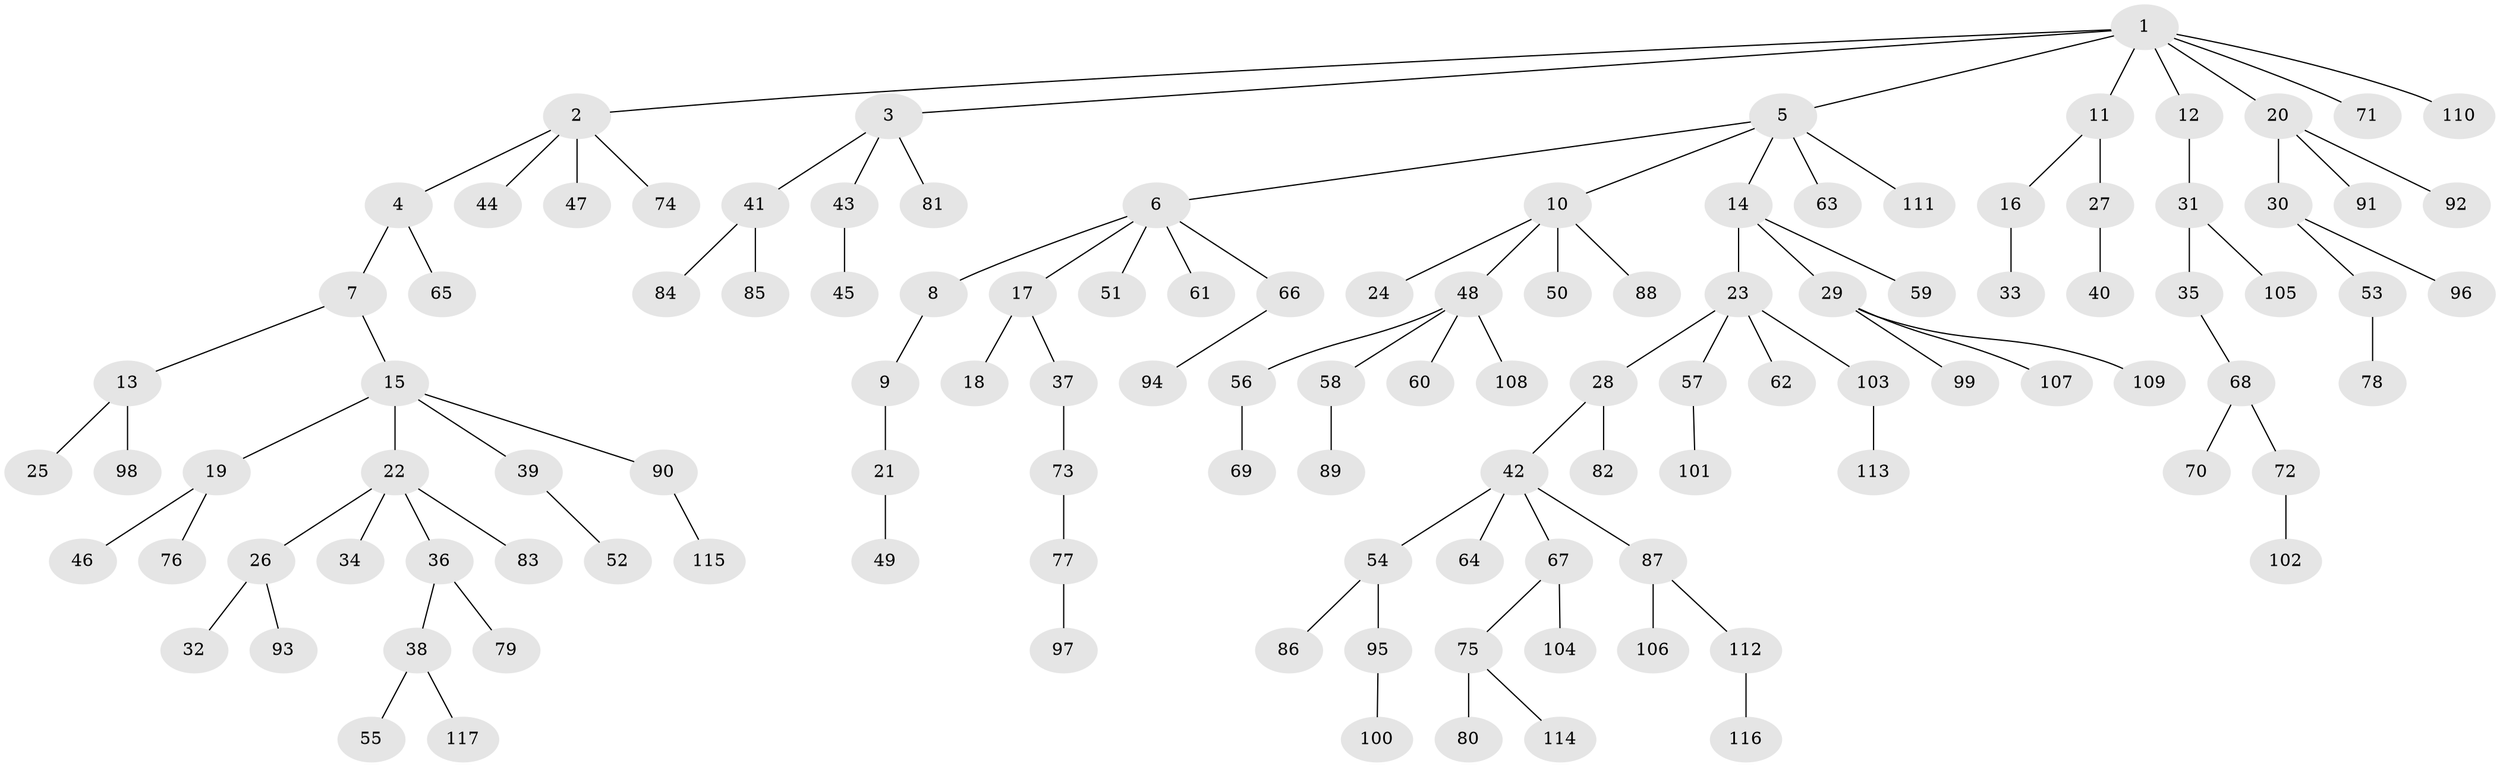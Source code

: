 // Generated by graph-tools (version 1.1) at 2025/02/03/09/25 03:02:27]
// undirected, 117 vertices, 116 edges
graph export_dot {
graph [start="1"]
  node [color=gray90,style=filled];
  1;
  2;
  3;
  4;
  5;
  6;
  7;
  8;
  9;
  10;
  11;
  12;
  13;
  14;
  15;
  16;
  17;
  18;
  19;
  20;
  21;
  22;
  23;
  24;
  25;
  26;
  27;
  28;
  29;
  30;
  31;
  32;
  33;
  34;
  35;
  36;
  37;
  38;
  39;
  40;
  41;
  42;
  43;
  44;
  45;
  46;
  47;
  48;
  49;
  50;
  51;
  52;
  53;
  54;
  55;
  56;
  57;
  58;
  59;
  60;
  61;
  62;
  63;
  64;
  65;
  66;
  67;
  68;
  69;
  70;
  71;
  72;
  73;
  74;
  75;
  76;
  77;
  78;
  79;
  80;
  81;
  82;
  83;
  84;
  85;
  86;
  87;
  88;
  89;
  90;
  91;
  92;
  93;
  94;
  95;
  96;
  97;
  98;
  99;
  100;
  101;
  102;
  103;
  104;
  105;
  106;
  107;
  108;
  109;
  110;
  111;
  112;
  113;
  114;
  115;
  116;
  117;
  1 -- 2;
  1 -- 3;
  1 -- 5;
  1 -- 11;
  1 -- 12;
  1 -- 20;
  1 -- 71;
  1 -- 110;
  2 -- 4;
  2 -- 44;
  2 -- 47;
  2 -- 74;
  3 -- 41;
  3 -- 43;
  3 -- 81;
  4 -- 7;
  4 -- 65;
  5 -- 6;
  5 -- 10;
  5 -- 14;
  5 -- 63;
  5 -- 111;
  6 -- 8;
  6 -- 17;
  6 -- 51;
  6 -- 61;
  6 -- 66;
  7 -- 13;
  7 -- 15;
  8 -- 9;
  9 -- 21;
  10 -- 24;
  10 -- 48;
  10 -- 50;
  10 -- 88;
  11 -- 16;
  11 -- 27;
  12 -- 31;
  13 -- 25;
  13 -- 98;
  14 -- 23;
  14 -- 29;
  14 -- 59;
  15 -- 19;
  15 -- 22;
  15 -- 39;
  15 -- 90;
  16 -- 33;
  17 -- 18;
  17 -- 37;
  19 -- 46;
  19 -- 76;
  20 -- 30;
  20 -- 91;
  20 -- 92;
  21 -- 49;
  22 -- 26;
  22 -- 34;
  22 -- 36;
  22 -- 83;
  23 -- 28;
  23 -- 57;
  23 -- 62;
  23 -- 103;
  26 -- 32;
  26 -- 93;
  27 -- 40;
  28 -- 42;
  28 -- 82;
  29 -- 99;
  29 -- 107;
  29 -- 109;
  30 -- 53;
  30 -- 96;
  31 -- 35;
  31 -- 105;
  35 -- 68;
  36 -- 38;
  36 -- 79;
  37 -- 73;
  38 -- 55;
  38 -- 117;
  39 -- 52;
  41 -- 84;
  41 -- 85;
  42 -- 54;
  42 -- 64;
  42 -- 67;
  42 -- 87;
  43 -- 45;
  48 -- 56;
  48 -- 58;
  48 -- 60;
  48 -- 108;
  53 -- 78;
  54 -- 86;
  54 -- 95;
  56 -- 69;
  57 -- 101;
  58 -- 89;
  66 -- 94;
  67 -- 75;
  67 -- 104;
  68 -- 70;
  68 -- 72;
  72 -- 102;
  73 -- 77;
  75 -- 80;
  75 -- 114;
  77 -- 97;
  87 -- 106;
  87 -- 112;
  90 -- 115;
  95 -- 100;
  103 -- 113;
  112 -- 116;
}
